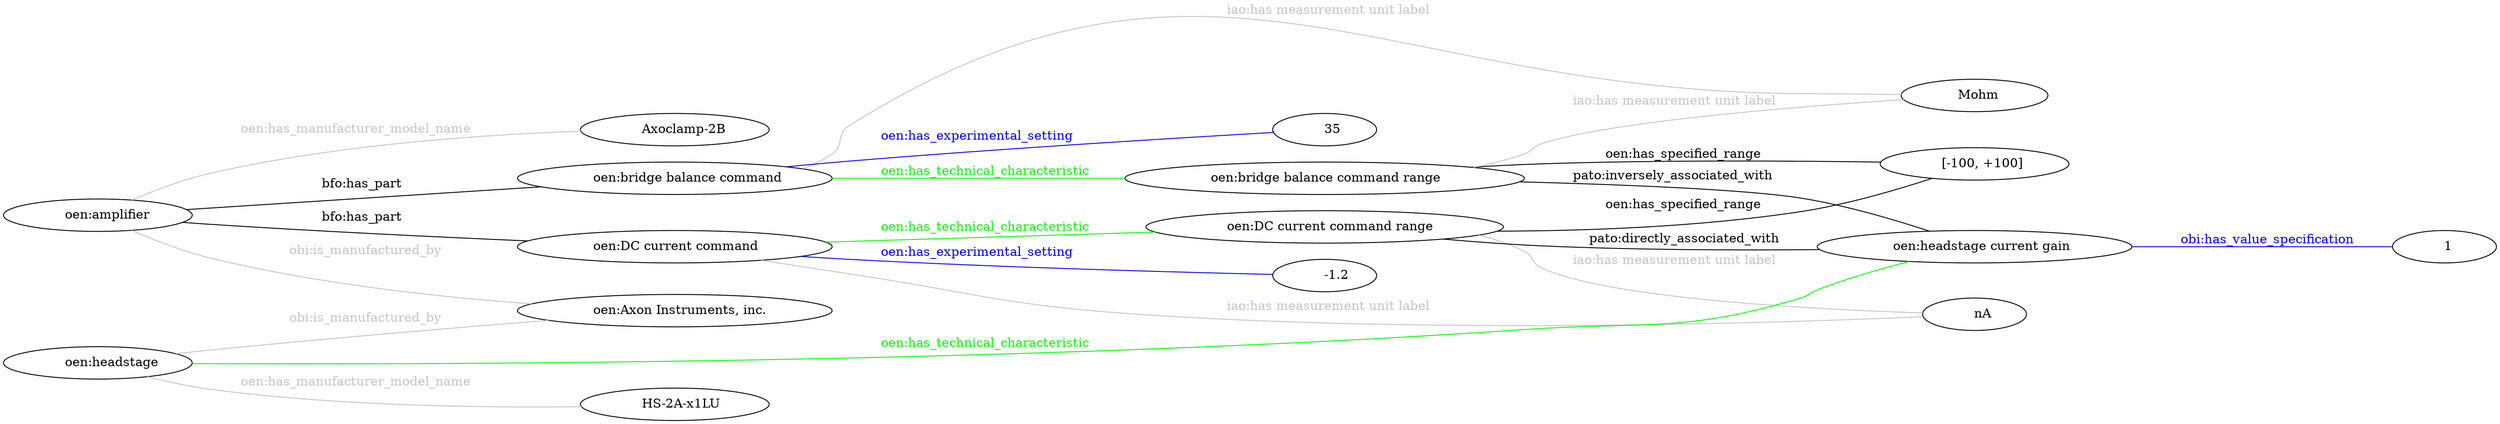 graph "test" {
layout = "dot";
rankdir="LR";
"	oen:amplifier	"	--	"	oen:Axon Instruments, inc.	"	[label="	obi:is_manufactured_by	"	color=	"#c4c4c4"	fontcolor=	"#c4c4c4"	]	;
"	oen:amplifier	"	--	"	Axoclamp-2B	"	[label="	oen:has_manufacturer_model_name	"	color=	"#c4c4c4"	fontcolor=	"#c4c4c4"	]	;
"	oen:amplifier	"	--	"	oen:DC current command	"	[label="	bfo:has_part	"	color=	"#000000"	fontcolor=	"#000000"	]	;
"	oen:DC current command	"	--	"	oen:DC current command range	"	[label="	oen:has_technical_characteristic	"	color=	"#00ff00"	fontcolor=	"#00ff00"	]	;
"	oen:DC current command	"	--	"	nA	"	[label="	iao:has measurement unit label	"	color=	"#c4c4c4"	fontcolor=	"#c4c4c4"	]	;
"	oen:DC current command range	"	--	"	[-100, +100]	"	[label="	oen:has_specified_range	"	color=	"#000000"	fontcolor=	"#000000"	]	;
"	oen:DC current command range	"	--	"	oen:headstage current gain	"	[label="	pato:directly_associated_with	"	color=	"#000000"	fontcolor=	"#000000"	]	;
"	oen:DC current command range	"	--	"	nA	"	[label="	iao:has measurement unit label	"	color=	"#c4c4c4"	fontcolor=	"#c4c4c4"	]	;
"	oen:DC current command	"	--	"	-1.2	"	[label="	oen:has_experimental_setting	"	color=	"#0000ff"	fontcolor=	"#0000ff"	]	;
"	oen:amplifier	"	--	"	oen:bridge balance command	"	[label="	bfo:has_part	"	color=	"#000000"	fontcolor=	"#000000"	]	;
"	oen:bridge balance command	"	--	"	oen:bridge balance command range	"	[label="	oen:has_technical_characteristic	"	color=	"#00ff00"	fontcolor=	"#00ff00"	]	;
"	oen:bridge balance command	"	--	"	Mohm	"	[label="	iao:has measurement unit label	"	color=	"#c4c4c4"	fontcolor=	"#c4c4c4"	]	;
"	oen:bridge balance command range	"	--	"	[-100, +100]	"	[label="	oen:has_specified_range	"	color=	"#000000"	fontcolor=	"#000000"	]	;
"	oen:bridge balance command range	"	--	"	oen:headstage current gain	"	[label="	pato:inversely_associated_with	"	color=	"#000000"	fontcolor=	"#000000"	]	;
"	oen:bridge balance command range	"	--	"	Mohm	"	[label="	iao:has measurement unit label	"	color=	"#c4c4c4"	fontcolor=	"#c4c4c4"	]	;
"	oen:bridge balance command	"	--	"	35	"	[label="	oen:has_experimental_setting	"	color=	"#0000ff"	fontcolor=	"#0000ff"	]	;
"	oen:headstage	"	--	"	oen:Axon Instruments, inc.	"	[label="	obi:is_manufactured_by	"	color=	"#c4c4c4"	fontcolor=	"#c4c4c4"	]	;
"	oen:headstage	"	--	"	HS-2A-x1LU	"	[label="	oen:has_manufacturer_model_name	"	color=	"#c4c4c4"	fontcolor=	"#c4c4c4"	]	;
"	oen:headstage	"	--	"	oen:headstage current gain	"	[label="	oen:has_technical_characteristic	"	color=	"#00ff00"	fontcolor=	"#00ff00"	]	;
"	oen:headstage current gain	"	--	"	1	"	[label="	obi:has_value_specification	"	color=	"#0000ff"	fontcolor=	"#0000ff"	]	;
}